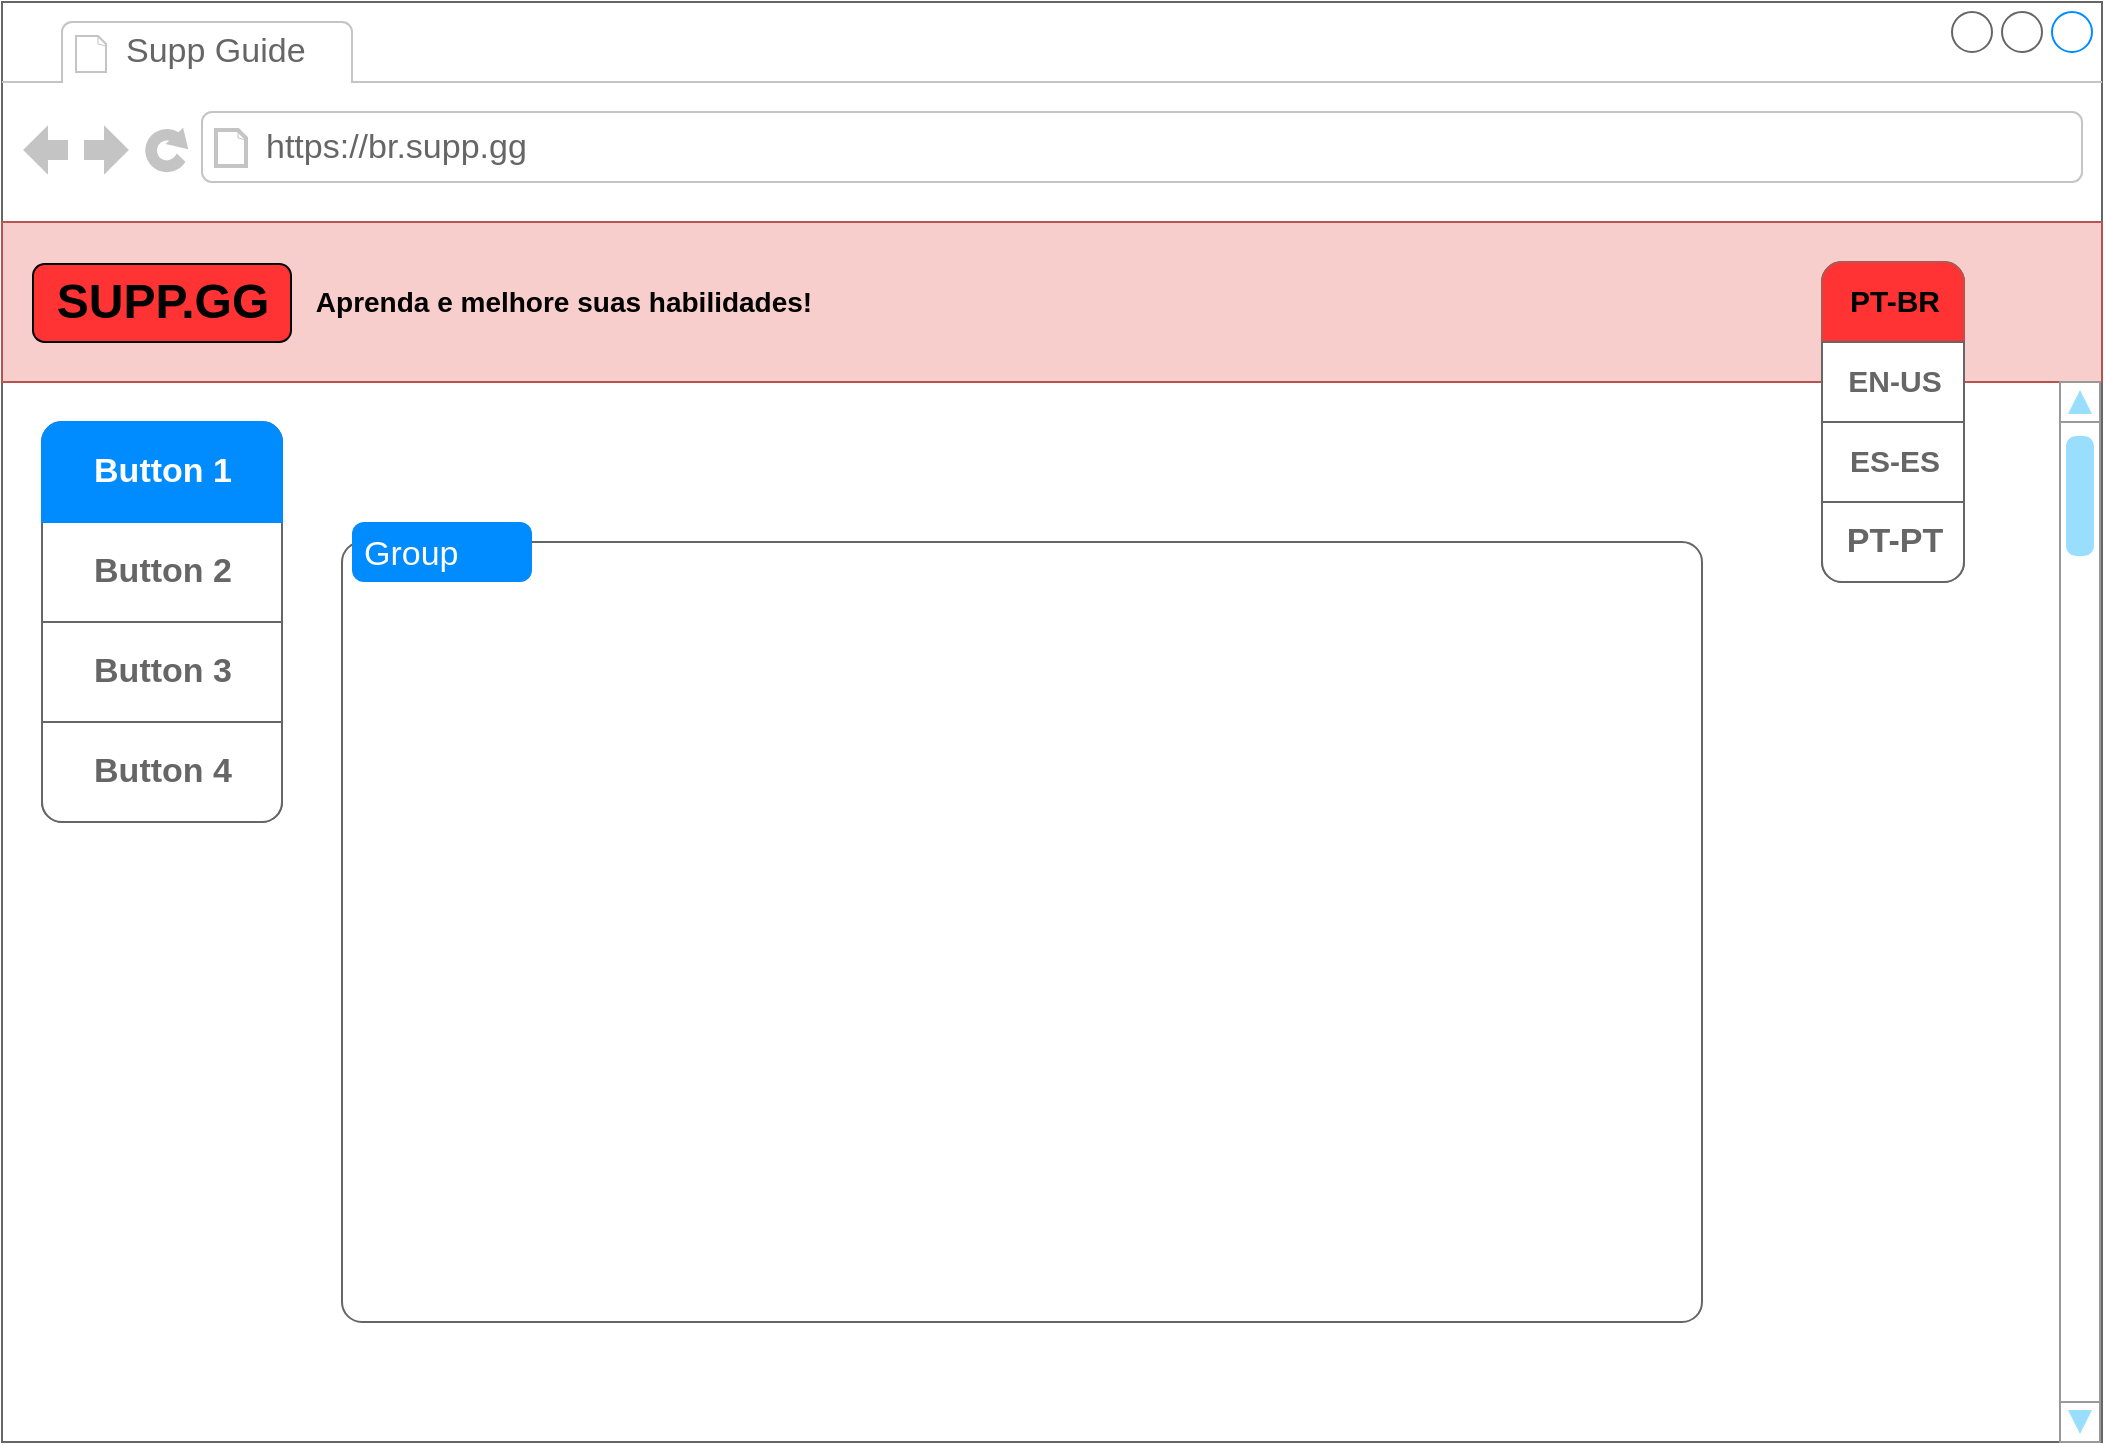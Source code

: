 <mxfile version="13.10.9" type="device"><diagram id="sxuD95gsSj-scOGPnXe8" name="Page-1"><mxGraphModel dx="1447" dy="803" grid="1" gridSize="10" guides="1" tooltips="1" connect="1" arrows="1" fold="1" page="1" pageScale="1" pageWidth="1600" pageHeight="900" math="0" shadow="0"><root><mxCell id="0"/><mxCell id="1" parent="0"/><mxCell id="jPvFQAptKo5tfwatPZru-6" value="" style="strokeWidth=1;shadow=0;dashed=0;align=center;html=1;shape=mxgraph.mockup.containers.browserWindow;rSize=0;strokeColor=#666666;strokeColor2=#008cff;strokeColor3=#c4c4c4;mainText=,;recursiveResize=0;" vertex="1" parent="1"><mxGeometry x="279" y="80" width="1050" height="720" as="geometry"/></mxCell><mxCell id="jPvFQAptKo5tfwatPZru-16" value="" style="rounded=0;whiteSpace=wrap;html=1;fillColor=#f8cecc;strokeColor=#b85450;" vertex="1" parent="jPvFQAptKo5tfwatPZru-6"><mxGeometry y="110" width="1050" height="80" as="geometry"/></mxCell><mxCell id="jPvFQAptKo5tfwatPZru-7" value="Supp Guide" style="strokeWidth=1;shadow=0;dashed=0;align=center;html=1;shape=mxgraph.mockup.containers.anchor;fontSize=17;fontColor=#666666;align=left;" vertex="1" parent="jPvFQAptKo5tfwatPZru-6"><mxGeometry x="60" y="12" width="110" height="26" as="geometry"/></mxCell><mxCell id="jPvFQAptKo5tfwatPZru-8" value="https://br.supp.gg" style="strokeWidth=1;shadow=0;dashed=0;align=center;html=1;shape=mxgraph.mockup.containers.anchor;rSize=0;fontSize=17;fontColor=#666666;align=left;" vertex="1" parent="jPvFQAptKo5tfwatPZru-6"><mxGeometry x="130" y="60" width="250" height="26" as="geometry"/></mxCell><UserObject label="&lt;font style=&quot;font-size: 14px&quot;&gt;&lt;b&gt;Aprenda e melhore suas habilidades!&lt;/b&gt;&lt;/font&gt;" placeholders="1" name="Variable" id="jPvFQAptKo5tfwatPZru-12"><mxCell style="text;html=1;strokeColor=none;fillColor=none;align=center;verticalAlign=middle;whiteSpace=wrap;overflow=hidden;" vertex="1" parent="jPvFQAptKo5tfwatPZru-6"><mxGeometry x="151" y="135" width="260" height="30" as="geometry"/></mxCell></UserObject><mxCell id="jPvFQAptKo5tfwatPZru-21" style="edgeStyle=orthogonalEdgeStyle;rounded=0;orthogonalLoop=1;jettySize=auto;html=1;exitX=0.5;exitY=1;exitDx=0;exitDy=0;" edge="1" parent="jPvFQAptKo5tfwatPZru-6" source="jPvFQAptKo5tfwatPZru-16" target="jPvFQAptKo5tfwatPZru-16"><mxGeometry relative="1" as="geometry"/></mxCell><mxCell id="jPvFQAptKo5tfwatPZru-29" value="" style="shape=image;html=1;verticalAlign=top;verticalLabelPosition=bottom;labelBackgroundColor=#ffffff;imageAspect=0;aspect=fixed;image=https://cdn0.iconfinder.com/data/icons/very-basic-android-l-lollipop-icon-pack/24/globe-128.png" vertex="1" parent="jPvFQAptKo5tfwatPZru-6"><mxGeometry x="990" y="131" width="39" height="39" as="geometry"/></mxCell><mxCell id="jPvFQAptKo5tfwatPZru-31" value="" style="strokeWidth=1;shadow=0;dashed=0;align=center;html=1;shape=mxgraph.mockup.rrect;rSize=10;strokeColor=#666666;" vertex="1" parent="jPvFQAptKo5tfwatPZru-6"><mxGeometry x="910" y="130" width="71" height="160" as="geometry"/></mxCell><mxCell id="jPvFQAptKo5tfwatPZru-35" value="&lt;font style=&quot;font-size: 15px&quot;&gt;PT-BR&lt;/font&gt;" style="strokeWidth=1;shadow=0;dashed=0;align=center;html=1;shape=mxgraph.mockup.topButton;rSize=10;fontSize=17;fontStyle=1;strokeColor=#b85450;resizeWidth=1;fillColor=#FF3333;" vertex="1" parent="jPvFQAptKo5tfwatPZru-31"><mxGeometry width="71" height="40" relative="1" as="geometry"/></mxCell><mxCell id="jPvFQAptKo5tfwatPZru-32" value="&lt;font style=&quot;font-size: 15px&quot;&gt;EN-US&lt;/font&gt;" style="strokeColor=inherit;fillColor=inherit;gradientColor=inherit;strokeWidth=1;shadow=0;dashed=0;align=center;html=1;shape=mxgraph.mockup.rrect;rSize=0;fontSize=17;fontColor=#666666;fontStyle=1;resizeWidth=1;" vertex="1" parent="jPvFQAptKo5tfwatPZru-31"><mxGeometry width="71" height="40" relative="1" as="geometry"><mxPoint y="40" as="offset"/></mxGeometry></mxCell><mxCell id="jPvFQAptKo5tfwatPZru-33" value="&lt;font style=&quot;font-size: 15px&quot;&gt;ES-ES&lt;/font&gt;" style="strokeColor=inherit;fillColor=inherit;gradientColor=inherit;strokeWidth=1;shadow=0;dashed=0;align=center;html=1;shape=mxgraph.mockup.rrect;rSize=0;fontSize=17;fontColor=#666666;fontStyle=1;resizeWidth=1;" vertex="1" parent="jPvFQAptKo5tfwatPZru-31"><mxGeometry width="71" height="40" relative="1" as="geometry"><mxPoint y="80" as="offset"/></mxGeometry></mxCell><mxCell id="jPvFQAptKo5tfwatPZru-34" value="PT-PT" style="strokeColor=inherit;fillColor=inherit;gradientColor=inherit;strokeWidth=1;shadow=0;dashed=0;align=center;html=1;shape=mxgraph.mockup.bottomButton;rSize=10;fontSize=17;fontColor=#666666;fontStyle=1;resizeWidth=1;" vertex="1" parent="jPvFQAptKo5tfwatPZru-31"><mxGeometry y="1" width="71" height="40" relative="1" as="geometry"><mxPoint y="-40" as="offset"/></mxGeometry></mxCell><mxCell id="jPvFQAptKo5tfwatPZru-36" value="" style="rounded=1;whiteSpace=wrap;html=1;fillColor=#FF3333;" vertex="1" parent="jPvFQAptKo5tfwatPZru-6"><mxGeometry x="15.5" y="131" width="129" height="39" as="geometry"/></mxCell><mxCell id="jPvFQAptKo5tfwatPZru-10" value="SUPP.GG" style="text;strokeColor=none;fillColor=none;html=1;fontSize=24;fontStyle=1;verticalAlign=middle;align=center;" vertex="1" parent="jPvFQAptKo5tfwatPZru-6"><mxGeometry x="30" y="130" width="100" height="40" as="geometry"/></mxCell><mxCell id="jPvFQAptKo5tfwatPZru-37" value="" style="verticalLabelPosition=bottom;shadow=0;dashed=0;align=center;html=1;verticalAlign=top;strokeWidth=1;shape=mxgraph.mockup.navigation.scrollBar;strokeColor=#999999;barPos=98.372;fillColor2=#99ddff;strokeColor2=none;direction=north;fillColor=#FFFFFF;" vertex="1" parent="jPvFQAptKo5tfwatPZru-6"><mxGeometry x="1029" y="190" width="20" height="530" as="geometry"/></mxCell><mxCell id="jPvFQAptKo5tfwatPZru-40" value="" style="strokeWidth=1;shadow=0;dashed=0;align=center;html=1;shape=mxgraph.mockup.rrect;rSize=10;strokeColor=#666666;fillColor=#FFFFFF;" vertex="1" parent="jPvFQAptKo5tfwatPZru-6"><mxGeometry x="20" y="210" width="120" height="200" as="geometry"/></mxCell><mxCell id="jPvFQAptKo5tfwatPZru-41" value="Button 2" style="strokeColor=inherit;fillColor=inherit;gradientColor=inherit;strokeWidth=1;shadow=0;dashed=0;align=center;html=1;shape=mxgraph.mockup.rrect;rSize=0;fontSize=17;fontColor=#666666;fontStyle=1;resizeWidth=1;" vertex="1" parent="jPvFQAptKo5tfwatPZru-40"><mxGeometry width="120" height="50" relative="1" as="geometry"><mxPoint y="50" as="offset"/></mxGeometry></mxCell><mxCell id="jPvFQAptKo5tfwatPZru-42" value="Button 3" style="strokeColor=inherit;fillColor=inherit;gradientColor=inherit;strokeWidth=1;shadow=0;dashed=0;align=center;html=1;shape=mxgraph.mockup.rrect;rSize=0;fontSize=17;fontColor=#666666;fontStyle=1;resizeWidth=1;" vertex="1" parent="jPvFQAptKo5tfwatPZru-40"><mxGeometry width="120" height="50" relative="1" as="geometry"><mxPoint y="100" as="offset"/></mxGeometry></mxCell><mxCell id="jPvFQAptKo5tfwatPZru-43" value="Button 4" style="strokeColor=inherit;fillColor=inherit;gradientColor=inherit;strokeWidth=1;shadow=0;dashed=0;align=center;html=1;shape=mxgraph.mockup.bottomButton;rSize=10;fontSize=17;fontColor=#666666;fontStyle=1;resizeWidth=1;" vertex="1" parent="jPvFQAptKo5tfwatPZru-40"><mxGeometry y="1" width="120" height="50" relative="1" as="geometry"><mxPoint y="-50" as="offset"/></mxGeometry></mxCell><mxCell id="jPvFQAptKo5tfwatPZru-44" value="Button 1" style="strokeWidth=1;shadow=0;dashed=0;align=center;html=1;shape=mxgraph.mockup.topButton;rSize=10;fontSize=17;fontColor=#ffffff;fontStyle=1;fillColor=#008cff;strokeColor=#008cff;resizeWidth=1;" vertex="1" parent="jPvFQAptKo5tfwatPZru-40"><mxGeometry width="120" height="50" relative="1" as="geometry"/></mxCell><mxCell id="jPvFQAptKo5tfwatPZru-50" value="" style="shape=mxgraph.mockup.containers.marginRect;rectMarginTop=10;strokeColor=#666666;strokeWidth=1;dashed=0;rounded=1;arcSize=5;recursiveResize=0;fillColor=#FFFFFF;" vertex="1" parent="jPvFQAptKo5tfwatPZru-6"><mxGeometry x="170" y="260" width="680" height="400" as="geometry"/></mxCell><mxCell id="jPvFQAptKo5tfwatPZru-51" value="Group" style="shape=rect;strokeColor=none;fillColor=#008cff;strokeWidth=1;dashed=0;rounded=1;arcSize=20;fontColor=#ffffff;fontSize=17;spacing=2;spacingTop=-2;align=left;autosize=1;spacingLeft=4;resizeWidth=0;resizeHeight=0;perimeter=none;" vertex="1" parent="jPvFQAptKo5tfwatPZru-50"><mxGeometry x="5" width="90" height="30" as="geometry"/></mxCell></root></mxGraphModel></diagram></mxfile>